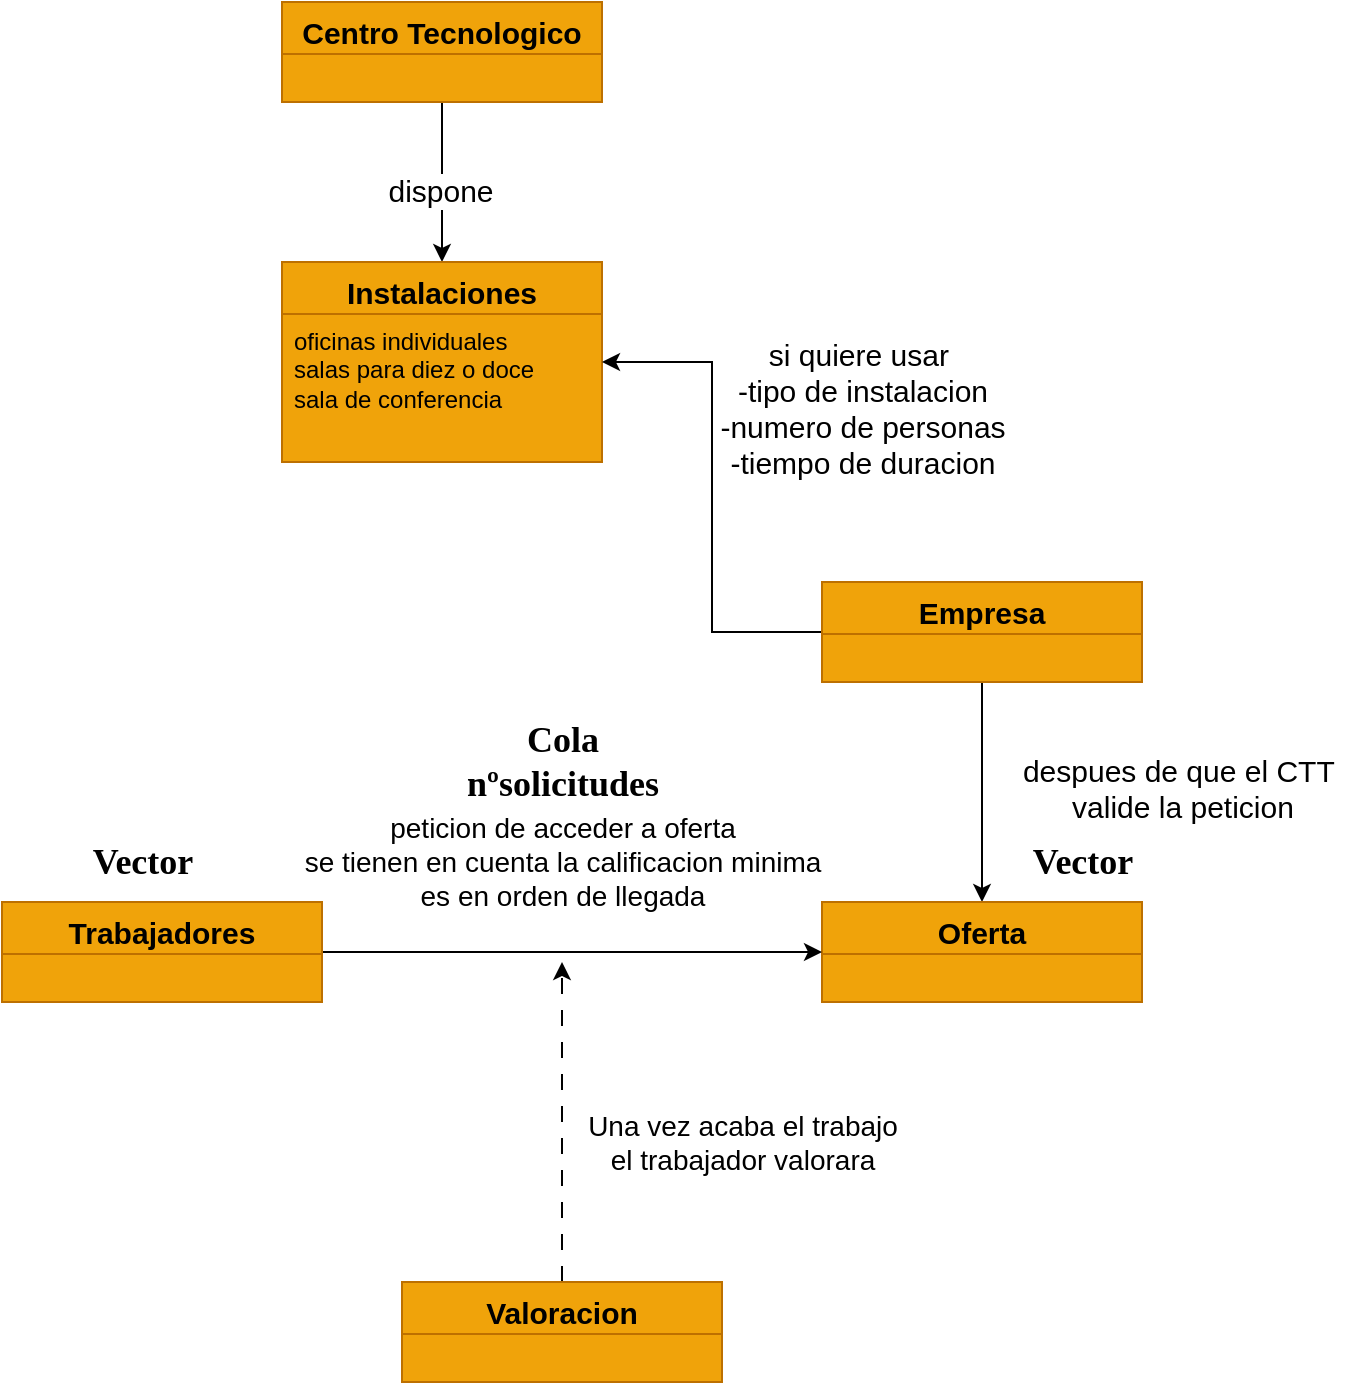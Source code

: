 <mxfile version="22.0.6" type="github">
  <diagram id="C5RBs43oDa-KdzZeNtuy" name="Page-1">
    <mxGraphModel dx="1078" dy="1003" grid="1" gridSize="10" guides="1" tooltips="1" connect="1" arrows="1" fold="1" page="1" pageScale="1" pageWidth="827" pageHeight="1169" math="0" shadow="0">
      <root>
        <mxCell id="WIyWlLk6GJQsqaUBKTNV-0" />
        <mxCell id="WIyWlLk6GJQsqaUBKTNV-1" parent="WIyWlLk6GJQsqaUBKTNV-0" />
        <mxCell id="RNl5JlypkhgmCUlUvG7p-22" style="edgeStyle=orthogonalEdgeStyle;rounded=0;orthogonalLoop=1;jettySize=auto;html=1;entryX=0.5;entryY=0;entryDx=0;entryDy=0;" edge="1" parent="WIyWlLk6GJQsqaUBKTNV-1" source="RNl5JlypkhgmCUlUvG7p-14" target="RNl5JlypkhgmCUlUvG7p-20">
          <mxGeometry relative="1" as="geometry" />
        </mxCell>
        <mxCell id="RNl5JlypkhgmCUlUvG7p-23" value="&lt;font style=&quot;font-size: 15px;&quot;&gt;dispone&lt;/font&gt;" style="edgeLabel;html=1;align=center;verticalAlign=middle;resizable=0;points=[];" vertex="1" connectable="0" parent="RNl5JlypkhgmCUlUvG7p-22">
          <mxGeometry x="0.093" y="-1" relative="1" as="geometry">
            <mxPoint as="offset" />
          </mxGeometry>
        </mxCell>
        <mxCell id="RNl5JlypkhgmCUlUvG7p-14" value="&lt;font style=&quot;font-size: 15px;&quot;&gt;Centro Tecnologico&lt;/font&gt;" style="swimlane;fontStyle=1;align=center;verticalAlign=top;childLayout=stackLayout;horizontal=1;startSize=26;horizontalStack=0;resizeParent=1;resizeParentMax=0;resizeLast=0;collapsible=1;marginBottom=0;whiteSpace=wrap;html=1;fillColor=#f0a30a;fontColor=#000000;strokeColor=#BD7000;" vertex="1" parent="WIyWlLk6GJQsqaUBKTNV-1">
          <mxGeometry x="340" y="40" width="160" height="50" as="geometry" />
        </mxCell>
        <mxCell id="RNl5JlypkhgmCUlUvG7p-15" value="" style="text;strokeColor=#BD7000;fillColor=#f0a30a;align=left;verticalAlign=top;spacingLeft=4;spacingRight=4;overflow=hidden;rotatable=0;points=[[0,0.5],[1,0.5]];portConstraint=eastwest;whiteSpace=wrap;html=1;fontColor=#000000;" vertex="1" parent="RNl5JlypkhgmCUlUvG7p-14">
          <mxGeometry y="26" width="160" height="24" as="geometry" />
        </mxCell>
        <mxCell id="RNl5JlypkhgmCUlUvG7p-20" value="&lt;font style=&quot;font-size: 15px;&quot;&gt;Instalaciones&lt;/font&gt;" style="swimlane;fontStyle=1;align=center;verticalAlign=top;childLayout=stackLayout;horizontal=1;startSize=26;horizontalStack=0;resizeParent=1;resizeParentMax=0;resizeLast=0;collapsible=1;marginBottom=0;whiteSpace=wrap;html=1;fillColor=#f0a30a;fontColor=#000000;strokeColor=#BD7000;" vertex="1" parent="WIyWlLk6GJQsqaUBKTNV-1">
          <mxGeometry x="340" y="170" width="160" height="100" as="geometry" />
        </mxCell>
        <mxCell id="RNl5JlypkhgmCUlUvG7p-21" value="oficinas individuales&lt;br&gt;salas para diez o doce&lt;br&gt;sala de conferencia" style="text;strokeColor=#BD7000;fillColor=#f0a30a;align=left;verticalAlign=top;spacingLeft=4;spacingRight=4;overflow=hidden;rotatable=0;points=[[0,0.5],[1,0.5]];portConstraint=eastwest;whiteSpace=wrap;html=1;fontColor=#000000;" vertex="1" parent="RNl5JlypkhgmCUlUvG7p-20">
          <mxGeometry y="26" width="160" height="74" as="geometry" />
        </mxCell>
        <mxCell id="RNl5JlypkhgmCUlUvG7p-26" style="edgeStyle=orthogonalEdgeStyle;rounded=0;orthogonalLoop=1;jettySize=auto;html=1;entryX=1;entryY=0.5;entryDx=0;entryDy=0;" edge="1" parent="WIyWlLk6GJQsqaUBKTNV-1" source="RNl5JlypkhgmCUlUvG7p-24" target="RNl5JlypkhgmCUlUvG7p-20">
          <mxGeometry relative="1" as="geometry" />
        </mxCell>
        <mxCell id="RNl5JlypkhgmCUlUvG7p-30" style="edgeStyle=orthogonalEdgeStyle;rounded=0;orthogonalLoop=1;jettySize=auto;html=1;entryX=0.5;entryY=0;entryDx=0;entryDy=0;" edge="1" parent="WIyWlLk6GJQsqaUBKTNV-1" source="RNl5JlypkhgmCUlUvG7p-24" target="RNl5JlypkhgmCUlUvG7p-28">
          <mxGeometry relative="1" as="geometry" />
        </mxCell>
        <mxCell id="RNl5JlypkhgmCUlUvG7p-24" value="&lt;font style=&quot;font-size: 15px;&quot;&gt;Empresa&lt;/font&gt;" style="swimlane;fontStyle=1;align=center;verticalAlign=top;childLayout=stackLayout;horizontal=1;startSize=26;horizontalStack=0;resizeParent=1;resizeParentMax=0;resizeLast=0;collapsible=1;marginBottom=0;whiteSpace=wrap;html=1;fillColor=#f0a30a;fontColor=#000000;strokeColor=#BD7000;" vertex="1" parent="WIyWlLk6GJQsqaUBKTNV-1">
          <mxGeometry x="610" y="330" width="160" height="50" as="geometry" />
        </mxCell>
        <mxCell id="RNl5JlypkhgmCUlUvG7p-25" value="" style="text;strokeColor=#BD7000;fillColor=#f0a30a;align=left;verticalAlign=top;spacingLeft=4;spacingRight=4;overflow=hidden;rotatable=0;points=[[0,0.5],[1,0.5]];portConstraint=eastwest;whiteSpace=wrap;html=1;fontColor=#000000;" vertex="1" parent="RNl5JlypkhgmCUlUvG7p-24">
          <mxGeometry y="26" width="160" height="24" as="geometry" />
        </mxCell>
        <mxCell id="RNl5JlypkhgmCUlUvG7p-27" value="&lt;font style=&quot;font-size: 15px;&quot;&gt;si quiere usar&amp;nbsp;&lt;br&gt;-tipo de instalacion&lt;br&gt;-numero de personas&lt;br&gt;-tiempo de duracion&lt;/font&gt;" style="text;html=1;align=center;verticalAlign=middle;resizable=0;points=[];autosize=1;strokeColor=none;fillColor=none;" vertex="1" parent="WIyWlLk6GJQsqaUBKTNV-1">
          <mxGeometry x="545" y="198" width="170" height="90" as="geometry" />
        </mxCell>
        <mxCell id="RNl5JlypkhgmCUlUvG7p-28" value="&lt;font style=&quot;font-size: 15px;&quot;&gt;Oferta&lt;/font&gt;" style="swimlane;fontStyle=1;align=center;verticalAlign=top;childLayout=stackLayout;horizontal=1;startSize=26;horizontalStack=0;resizeParent=1;resizeParentMax=0;resizeLast=0;collapsible=1;marginBottom=0;whiteSpace=wrap;html=1;fillColor=#f0a30a;fontColor=#000000;strokeColor=#BD7000;" vertex="1" parent="WIyWlLk6GJQsqaUBKTNV-1">
          <mxGeometry x="610" y="490" width="160" height="50" as="geometry" />
        </mxCell>
        <mxCell id="RNl5JlypkhgmCUlUvG7p-29" value="" style="text;strokeColor=#BD7000;fillColor=#f0a30a;align=left;verticalAlign=top;spacingLeft=4;spacingRight=4;overflow=hidden;rotatable=0;points=[[0,0.5],[1,0.5]];portConstraint=eastwest;whiteSpace=wrap;html=1;fontColor=#000000;" vertex="1" parent="RNl5JlypkhgmCUlUvG7p-28">
          <mxGeometry y="26" width="160" height="24" as="geometry" />
        </mxCell>
        <mxCell id="RNl5JlypkhgmCUlUvG7p-31" value="&lt;font style=&quot;font-size: 15px;&quot;&gt;despues de que el CTT&amp;nbsp;&lt;br&gt;valide la peticion&lt;/font&gt;" style="text;html=1;align=center;verticalAlign=middle;resizable=0;points=[];autosize=1;strokeColor=none;fillColor=none;" vertex="1" parent="WIyWlLk6GJQsqaUBKTNV-1">
          <mxGeometry x="700" y="408" width="180" height="50" as="geometry" />
        </mxCell>
        <mxCell id="RNl5JlypkhgmCUlUvG7p-34" style="edgeStyle=orthogonalEdgeStyle;rounded=0;orthogonalLoop=1;jettySize=auto;html=1;" edge="1" parent="WIyWlLk6GJQsqaUBKTNV-1" source="RNl5JlypkhgmCUlUvG7p-32" target="RNl5JlypkhgmCUlUvG7p-28">
          <mxGeometry relative="1" as="geometry" />
        </mxCell>
        <mxCell id="RNl5JlypkhgmCUlUvG7p-32" value="&lt;font style=&quot;font-size: 15px;&quot;&gt;Trabajadores&lt;/font&gt;" style="swimlane;fontStyle=1;align=center;verticalAlign=top;childLayout=stackLayout;horizontal=1;startSize=26;horizontalStack=0;resizeParent=1;resizeParentMax=0;resizeLast=0;collapsible=1;marginBottom=0;whiteSpace=wrap;html=1;fillColor=#f0a30a;fontColor=#000000;strokeColor=#BD7000;" vertex="1" parent="WIyWlLk6GJQsqaUBKTNV-1">
          <mxGeometry x="200" y="490" width="160" height="50" as="geometry" />
        </mxCell>
        <mxCell id="RNl5JlypkhgmCUlUvG7p-33" value="" style="text;strokeColor=#BD7000;fillColor=#f0a30a;align=left;verticalAlign=top;spacingLeft=4;spacingRight=4;overflow=hidden;rotatable=0;points=[[0,0.5],[1,0.5]];portConstraint=eastwest;whiteSpace=wrap;html=1;fontColor=#000000;" vertex="1" parent="RNl5JlypkhgmCUlUvG7p-32">
          <mxGeometry y="26" width="160" height="24" as="geometry" />
        </mxCell>
        <mxCell id="RNl5JlypkhgmCUlUvG7p-35" value="&lt;font style=&quot;font-size: 14px;&quot;&gt;peticion de acceder a oferta&lt;br&gt;se tienen en cuenta la calificacion minima&lt;br&gt;es en orden de llegada&lt;/font&gt;" style="text;html=1;align=center;verticalAlign=middle;resizable=0;points=[];autosize=1;strokeColor=none;fillColor=none;" vertex="1" parent="WIyWlLk6GJQsqaUBKTNV-1">
          <mxGeometry x="340" y="440" width="280" height="60" as="geometry" />
        </mxCell>
        <mxCell id="RNl5JlypkhgmCUlUvG7p-38" style="edgeStyle=orthogonalEdgeStyle;rounded=0;orthogonalLoop=1;jettySize=auto;html=1;dashed=1;dashPattern=8 8;" edge="1" parent="WIyWlLk6GJQsqaUBKTNV-1" source="RNl5JlypkhgmCUlUvG7p-36">
          <mxGeometry relative="1" as="geometry">
            <mxPoint x="480" y="520" as="targetPoint" />
          </mxGeometry>
        </mxCell>
        <mxCell id="RNl5JlypkhgmCUlUvG7p-36" value="&lt;font style=&quot;font-size: 15px;&quot;&gt;Valoracion&lt;/font&gt;" style="swimlane;fontStyle=1;align=center;verticalAlign=top;childLayout=stackLayout;horizontal=1;startSize=26;horizontalStack=0;resizeParent=1;resizeParentMax=0;resizeLast=0;collapsible=1;marginBottom=0;whiteSpace=wrap;html=1;fillColor=#f0a30a;fontColor=#000000;strokeColor=#BD7000;" vertex="1" parent="WIyWlLk6GJQsqaUBKTNV-1">
          <mxGeometry x="400" y="680" width="160" height="50" as="geometry" />
        </mxCell>
        <mxCell id="RNl5JlypkhgmCUlUvG7p-37" value="" style="text;strokeColor=#BD7000;fillColor=#f0a30a;align=left;verticalAlign=top;spacingLeft=4;spacingRight=4;overflow=hidden;rotatable=0;points=[[0,0.5],[1,0.5]];portConstraint=eastwest;whiteSpace=wrap;html=1;fontColor=#000000;" vertex="1" parent="RNl5JlypkhgmCUlUvG7p-36">
          <mxGeometry y="26" width="160" height="24" as="geometry" />
        </mxCell>
        <mxCell id="RNl5JlypkhgmCUlUvG7p-39" value="&lt;font style=&quot;font-size: 14px;&quot;&gt;Una vez acaba el trabajo&lt;br&gt;el trabajador valorara&lt;/font&gt;" style="text;html=1;align=center;verticalAlign=middle;resizable=0;points=[];autosize=1;strokeColor=none;fillColor=none;" vertex="1" parent="WIyWlLk6GJQsqaUBKTNV-1">
          <mxGeometry x="480" y="585" width="180" height="50" as="geometry" />
        </mxCell>
        <mxCell id="RNl5JlypkhgmCUlUvG7p-40" value="&lt;font face=&quot;Comic Sans MS&quot; style=&quot;font-size: 18px;&quot;&gt;&lt;b&gt;Vector&lt;/b&gt;&lt;/font&gt;" style="text;html=1;align=center;verticalAlign=middle;resizable=0;points=[];autosize=1;strokeColor=none;fillColor=none;" vertex="1" parent="WIyWlLk6GJQsqaUBKTNV-1">
          <mxGeometry x="230" y="450" width="80" height="40" as="geometry" />
        </mxCell>
        <mxCell id="RNl5JlypkhgmCUlUvG7p-41" value="&lt;font face=&quot;Comic Sans MS&quot; style=&quot;font-size: 18px;&quot;&gt;&lt;b&gt;Vector&lt;/b&gt;&lt;/font&gt;" style="text;html=1;align=center;verticalAlign=middle;resizable=0;points=[];autosize=1;strokeColor=none;fillColor=none;" vertex="1" parent="WIyWlLk6GJQsqaUBKTNV-1">
          <mxGeometry x="700" y="450" width="80" height="40" as="geometry" />
        </mxCell>
        <mxCell id="RNl5JlypkhgmCUlUvG7p-42" value="&lt;font face=&quot;Comic Sans MS&quot; style=&quot;font-size: 18px;&quot;&gt;&lt;b&gt;Cola&lt;br&gt;nºsolicitudes&lt;br&gt;&lt;/b&gt;&lt;/font&gt;" style="text;html=1;align=center;verticalAlign=middle;resizable=0;points=[];autosize=1;strokeColor=none;fillColor=none;" vertex="1" parent="WIyWlLk6GJQsqaUBKTNV-1">
          <mxGeometry x="415" y="390" width="130" height="60" as="geometry" />
        </mxCell>
      </root>
    </mxGraphModel>
  </diagram>
</mxfile>
